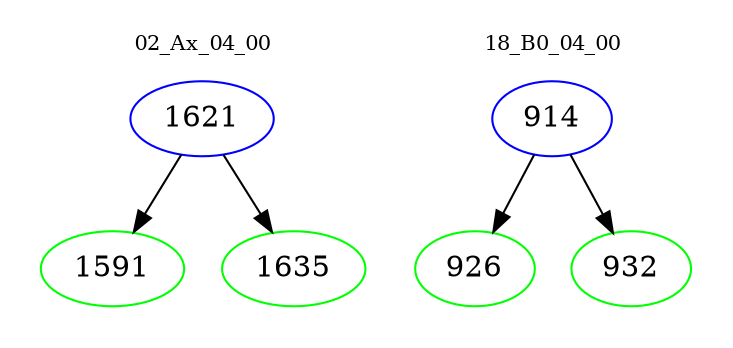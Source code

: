 digraph{
subgraph cluster_0 {
color = white
label = "02_Ax_04_00";
fontsize=10;
T0_1621 [label="1621", color="blue"]
T0_1621 -> T0_1591 [color="black"]
T0_1591 [label="1591", color="green"]
T0_1621 -> T0_1635 [color="black"]
T0_1635 [label="1635", color="green"]
}
subgraph cluster_1 {
color = white
label = "18_B0_04_00";
fontsize=10;
T1_914 [label="914", color="blue"]
T1_914 -> T1_926 [color="black"]
T1_926 [label="926", color="green"]
T1_914 -> T1_932 [color="black"]
T1_932 [label="932", color="green"]
}
}
